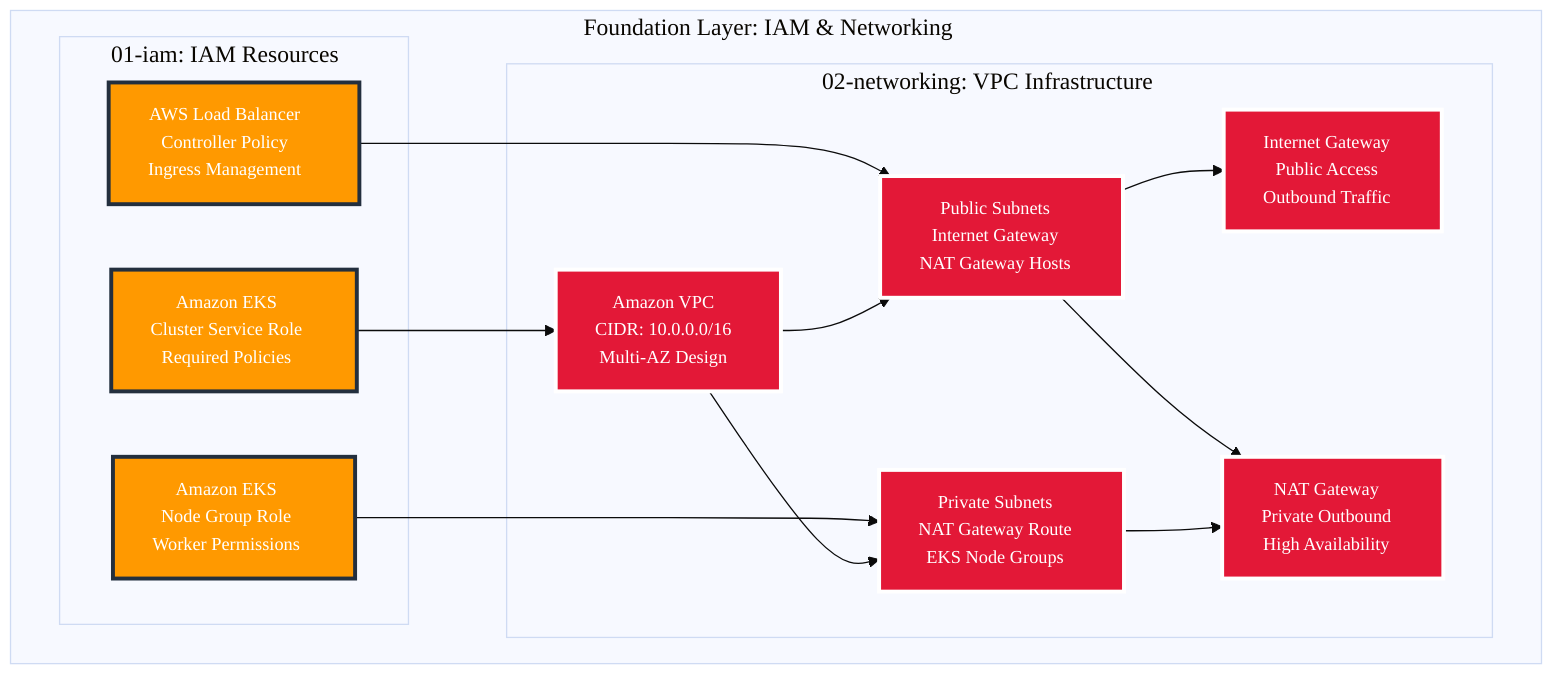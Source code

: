 %%{init: {'theme':'base', 'themeVariables': {'fontSize': '18px', 'fontFamily': 'Arial, sans-serif'}}}%%
graph TD
    classDef aws fill:#FF9900,stroke:#232F3E,stroke-width:3px,color:#FFFFFF,font-size:14px
    classDef network fill:#E31837,stroke:#FFFFFF,stroke-width:3px,color:#FFFFFF,font-size:14px
    
    subgraph FOUNDATION["Foundation Layer: IAM & Networking"]
        subgraph IAM_LAYER["01-iam: IAM Resources"]
            EKS_ROLE[Amazon EKS<br/>Cluster Service Role<br/>Required Policies]:::aws
            NODE_ROLE[Amazon EKS<br/>Node Group Role<br/>Worker Permissions]:::aws
            ALB_POLICY[AWS Load Balancer<br/>Controller Policy<br/>Ingress Management]:::aws
        end
        
        subgraph NET_LAYER["02-networking: VPC Infrastructure"]
            VPC[Amazon VPC<br/>CIDR: 10.0.0.0/16<br/>Multi-AZ Design]:::network
            PUB_SUBNETS[Public Subnets<br/>Internet Gateway<br/>NAT Gateway Hosts]:::network
            PRIV_SUBNETS[Private Subnets<br/>NAT Gateway Route<br/>EKS Node Groups]:::network
            IGW[Internet Gateway<br/>Public Access<br/>Outbound Traffic]:::network
            NAT[NAT Gateway<br/>Private Outbound<br/>High Availability]:::network
        end
    end
    
    EKS_ROLE --> VPC
    NODE_ROLE --> PRIV_SUBNETS
    ALB_POLICY --> PUB_SUBNETS
    
    VPC --> PUB_SUBNETS
    VPC --> PRIV_SUBNETS
    PUB_SUBNETS --> IGW
    PUB_SUBNETS --> NAT
    PRIV_SUBNETS --> NAT